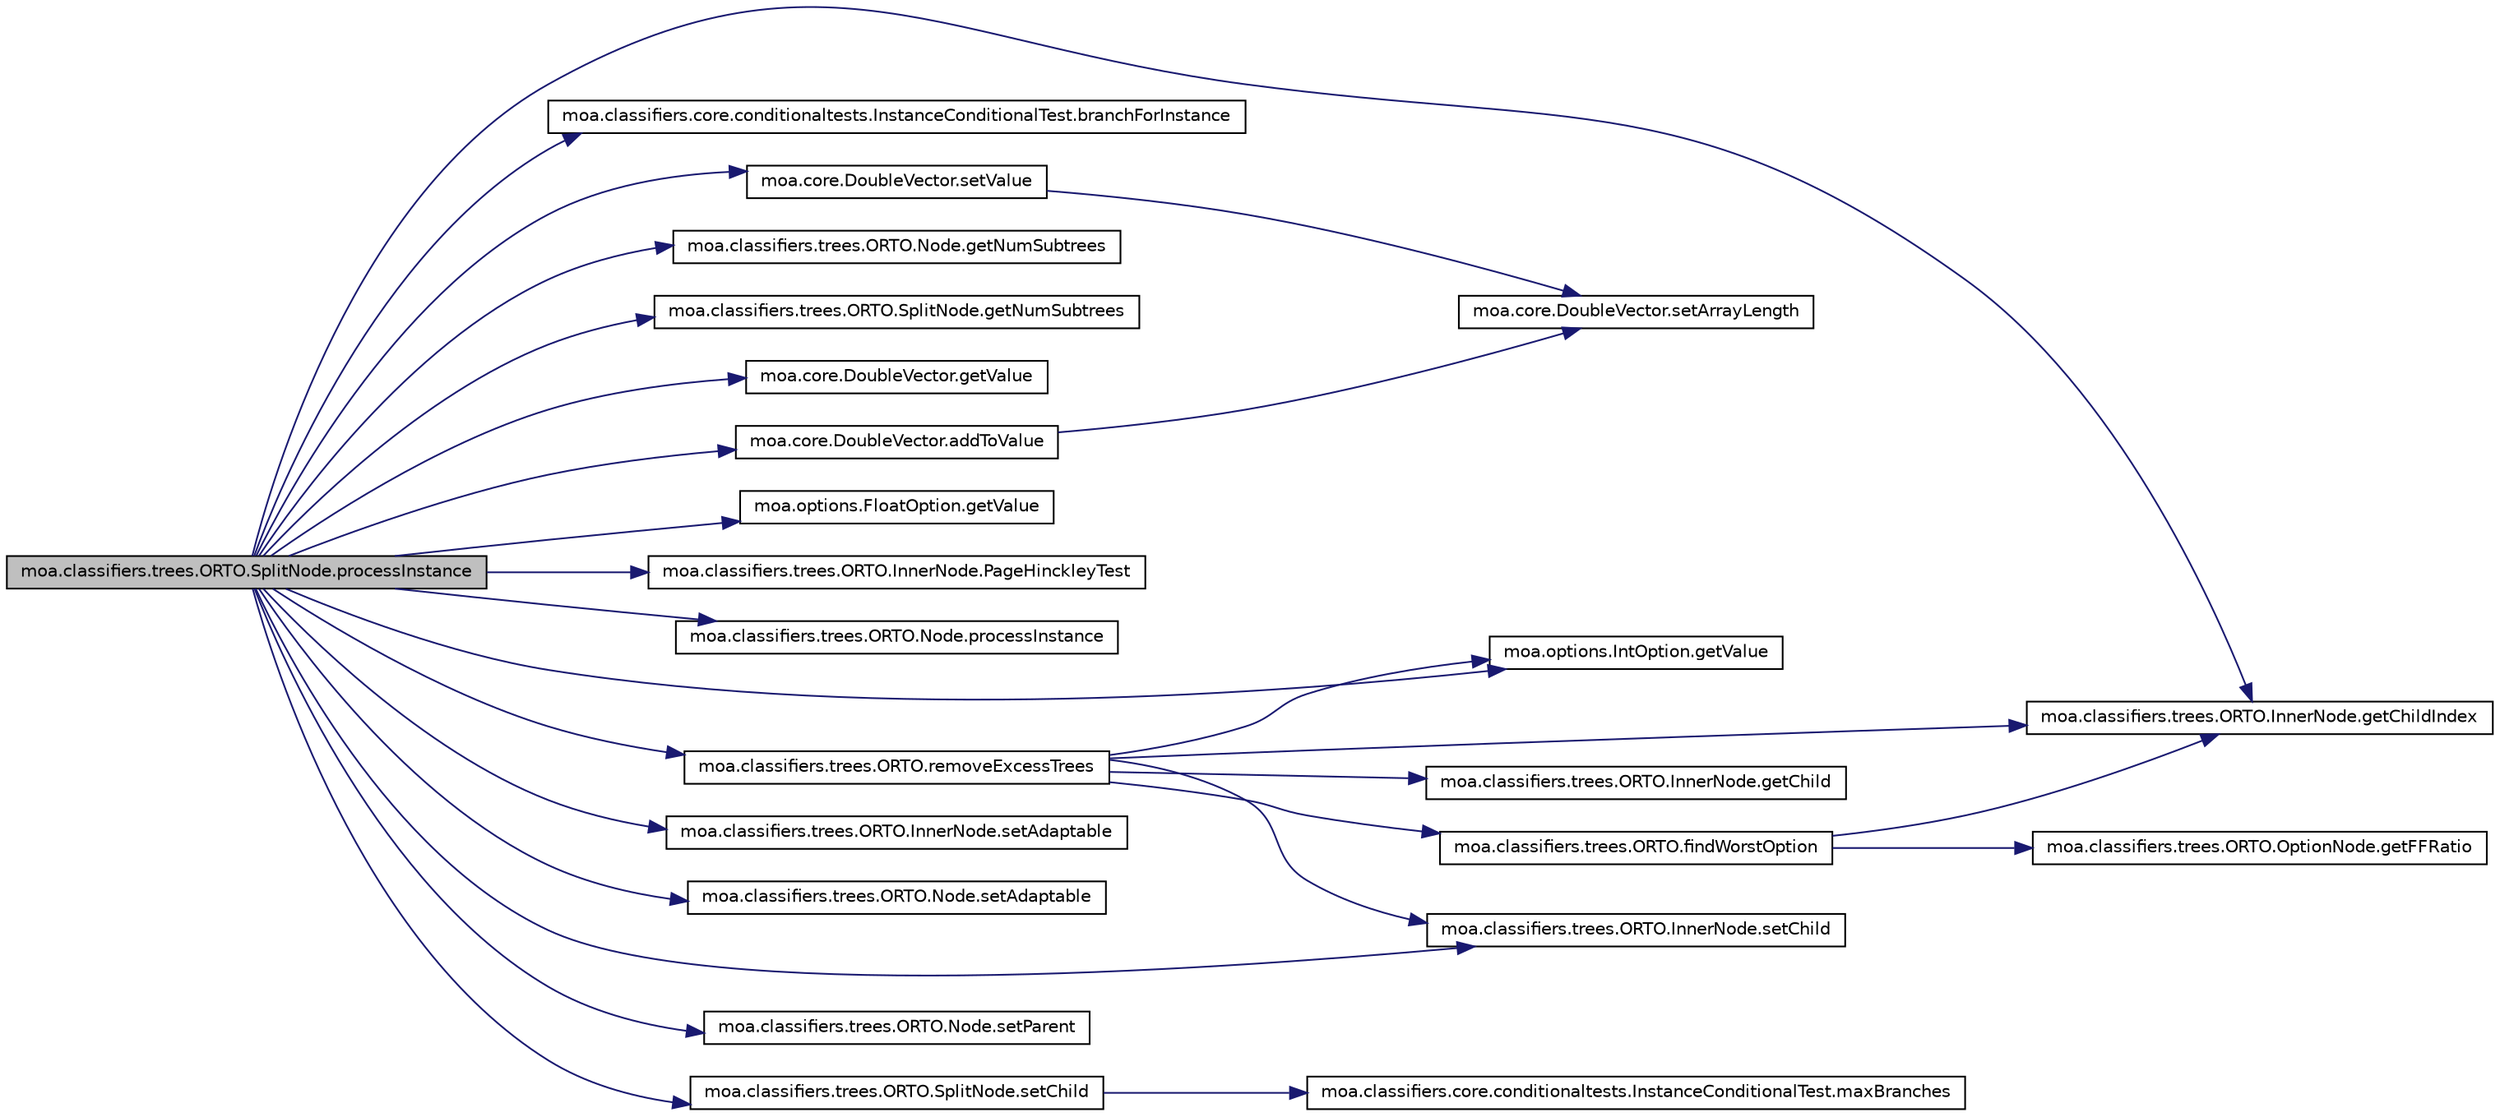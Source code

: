 digraph G
{
  edge [fontname="Helvetica",fontsize="10",labelfontname="Helvetica",labelfontsize="10"];
  node [fontname="Helvetica",fontsize="10",shape=record];
  rankdir=LR;
  Node1 [label="moa.classifiers.trees.ORTO.SplitNode.processInstance",height=0.2,width=0.4,color="black", fillcolor="grey75", style="filled" fontcolor="black"];
  Node1 -> Node2 [color="midnightblue",fontsize="10",style="solid",fontname="Helvetica"];
  Node2 [label="moa.core.DoubleVector.addToValue",height=0.2,width=0.4,color="black", fillcolor="white", style="filled",URL="$classmoa_1_1core_1_1DoubleVector.html#a4050209166f4be04dd9f6dac3535d60e"];
  Node2 -> Node3 [color="midnightblue",fontsize="10",style="solid",fontname="Helvetica"];
  Node3 [label="moa.core.DoubleVector.setArrayLength",height=0.2,width=0.4,color="black", fillcolor="white", style="filled",URL="$classmoa_1_1core_1_1DoubleVector.html#a9cfebf9a8c5e93615037459ed6bd63a7"];
  Node1 -> Node4 [color="midnightblue",fontsize="10",style="solid",fontname="Helvetica"];
  Node4 [label="moa.classifiers.core.conditionaltests.InstanceConditionalTest.branchForInstance",height=0.2,width=0.4,color="black", fillcolor="white", style="filled",URL="$classmoa_1_1classifiers_1_1core_1_1conditionaltests_1_1InstanceConditionalTest.html#a76dc81c568124d9dc97b08e51506bfe5",tooltip="Returns the number of the branch for an instance, -1 if unknown."];
  Node1 -> Node5 [color="midnightblue",fontsize="10",style="solid",fontname="Helvetica"];
  Node5 [label="moa.classifiers.trees.ORTO.InnerNode.getChildIndex",height=0.2,width=0.4,color="black", fillcolor="white", style="filled",URL="$classmoa_1_1classifiers_1_1trees_1_1ORTO_1_1InnerNode.html#abbd8662cb2ea13fc405e896e83f153f7"];
  Node1 -> Node6 [color="midnightblue",fontsize="10",style="solid",fontname="Helvetica"];
  Node6 [label="moa.classifiers.trees.ORTO.Node.getNumSubtrees",height=0.2,width=0.4,color="black", fillcolor="white", style="filled",URL="$classmoa_1_1classifiers_1_1trees_1_1ORTO_1_1Node.html#a57b2c5ed0f2a18b13818f6adf46be246"];
  Node1 -> Node7 [color="midnightblue",fontsize="10",style="solid",fontname="Helvetica"];
  Node7 [label="moa.classifiers.trees.ORTO.SplitNode.getNumSubtrees",height=0.2,width=0.4,color="black", fillcolor="white", style="filled",URL="$classmoa_1_1classifiers_1_1trees_1_1ORTO_1_1SplitNode.html#afb39ec172b38797a057499d3175eebe3"];
  Node1 -> Node8 [color="midnightblue",fontsize="10",style="solid",fontname="Helvetica"];
  Node8 [label="moa.core.DoubleVector.getValue",height=0.2,width=0.4,color="black", fillcolor="white", style="filled",URL="$classmoa_1_1core_1_1DoubleVector.html#a0a22580b229225823e9b11ed9d35104a"];
  Node1 -> Node9 [color="midnightblue",fontsize="10",style="solid",fontname="Helvetica"];
  Node9 [label="moa.options.IntOption.getValue",height=0.2,width=0.4,color="black", fillcolor="white", style="filled",URL="$classmoa_1_1options_1_1IntOption.html#affae8787274b44ab7616d46b8d6c831a"];
  Node1 -> Node10 [color="midnightblue",fontsize="10",style="solid",fontname="Helvetica"];
  Node10 [label="moa.options.FloatOption.getValue",height=0.2,width=0.4,color="black", fillcolor="white", style="filled",URL="$classmoa_1_1options_1_1FloatOption.html#a0e606a62f4ece232aa8f8cb04bb7f1cf"];
  Node1 -> Node11 [color="midnightblue",fontsize="10",style="solid",fontname="Helvetica"];
  Node11 [label="moa.classifiers.trees.ORTO.InnerNode.PageHinckleyTest",height=0.2,width=0.4,color="black", fillcolor="white", style="filled",URL="$classmoa_1_1classifiers_1_1trees_1_1ORTO_1_1InnerNode.html#a121fa4b986d91d88669a87b436f388ab",tooltip="Check to see if the tree needs updating."];
  Node1 -> Node12 [color="midnightblue",fontsize="10",style="solid",fontname="Helvetica"];
  Node12 [label="moa.classifiers.trees.ORTO.Node.processInstance",height=0.2,width=0.4,color="black", fillcolor="white", style="filled",URL="$classmoa_1_1classifiers_1_1trees_1_1ORTO_1_1Node.html#ab8ec1953f6621d5f59f7e37bb1c43e71"];
  Node1 -> Node13 [color="midnightblue",fontsize="10",style="solid",fontname="Helvetica"];
  Node13 [label="moa.classifiers.trees.ORTO.removeExcessTrees",height=0.2,width=0.4,color="black", fillcolor="white", style="filled",URL="$classmoa_1_1classifiers_1_1trees_1_1ORTO.html#a7506ae1182bd74162036c2007cf2c5ca"];
  Node13 -> Node14 [color="midnightblue",fontsize="10",style="solid",fontname="Helvetica"];
  Node14 [label="moa.classifiers.trees.ORTO.findWorstOption",height=0.2,width=0.4,color="black", fillcolor="white", style="filled",URL="$classmoa_1_1classifiers_1_1trees_1_1ORTO.html#af9948c11298edfaa749ba0b2dd9ae947"];
  Node14 -> Node5 [color="midnightblue",fontsize="10",style="solid",fontname="Helvetica"];
  Node14 -> Node15 [color="midnightblue",fontsize="10",style="solid",fontname="Helvetica"];
  Node15 [label="moa.classifiers.trees.ORTO.OptionNode.getFFRatio",height=0.2,width=0.4,color="black", fillcolor="white", style="filled",URL="$classmoa_1_1classifiers_1_1trees_1_1ORTO_1_1OptionNode.html#a4656286624b184eea54d9e2ea74b43d1"];
  Node13 -> Node16 [color="midnightblue",fontsize="10",style="solid",fontname="Helvetica"];
  Node16 [label="moa.classifiers.trees.ORTO.InnerNode.getChild",height=0.2,width=0.4,color="black", fillcolor="white", style="filled",URL="$classmoa_1_1classifiers_1_1trees_1_1ORTO_1_1InnerNode.html#ada4abe88de469980f10b89c3c952ba16"];
  Node13 -> Node5 [color="midnightblue",fontsize="10",style="solid",fontname="Helvetica"];
  Node13 -> Node9 [color="midnightblue",fontsize="10",style="solid",fontname="Helvetica"];
  Node13 -> Node17 [color="midnightblue",fontsize="10",style="solid",fontname="Helvetica"];
  Node17 [label="moa.classifiers.trees.ORTO.InnerNode.setChild",height=0.2,width=0.4,color="black", fillcolor="white", style="filled",URL="$classmoa_1_1classifiers_1_1trees_1_1ORTO_1_1InnerNode.html#aef021ec1fc501c30571a6a7dca76fd27"];
  Node1 -> Node18 [color="midnightblue",fontsize="10",style="solid",fontname="Helvetica"];
  Node18 [label="moa.classifiers.trees.ORTO.InnerNode.setAdaptable",height=0.2,width=0.4,color="black", fillcolor="white", style="filled",URL="$classmoa_1_1classifiers_1_1trees_1_1ORTO_1_1InnerNode.html#a4c9f1ffc181f5dc65c5fb74d0866fb00"];
  Node1 -> Node19 [color="midnightblue",fontsize="10",style="solid",fontname="Helvetica"];
  Node19 [label="moa.classifiers.trees.ORTO.Node.setAdaptable",height=0.2,width=0.4,color="black", fillcolor="white", style="filled",URL="$classmoa_1_1classifiers_1_1trees_1_1ORTO_1_1Node.html#a39071467a8b53cf21d103decf7102e3b"];
  Node1 -> Node17 [color="midnightblue",fontsize="10",style="solid",fontname="Helvetica"];
  Node1 -> Node20 [color="midnightblue",fontsize="10",style="solid",fontname="Helvetica"];
  Node20 [label="moa.classifiers.trees.ORTO.SplitNode.setChild",height=0.2,width=0.4,color="black", fillcolor="white", style="filled",URL="$classmoa_1_1classifiers_1_1trees_1_1ORTO_1_1SplitNode.html#a60159b2ab48fca79a605369c3c254fa7"];
  Node20 -> Node21 [color="midnightblue",fontsize="10",style="solid",fontname="Helvetica"];
  Node21 [label="moa.classifiers.core.conditionaltests.InstanceConditionalTest.maxBranches",height=0.2,width=0.4,color="black", fillcolor="white", style="filled",URL="$classmoa_1_1classifiers_1_1core_1_1conditionaltests_1_1InstanceConditionalTest.html#adda57438d3e9a6990d6ccb80fe78d6b6",tooltip="Gets the number of maximum branches, -1 if unknown."];
  Node1 -> Node22 [color="midnightblue",fontsize="10",style="solid",fontname="Helvetica"];
  Node22 [label="moa.classifiers.trees.ORTO.Node.setParent",height=0.2,width=0.4,color="black", fillcolor="white", style="filled",URL="$classmoa_1_1classifiers_1_1trees_1_1ORTO_1_1Node.html#ac5075cd001d5ddc1f51c413c3ba420f0",tooltip="Set the parent node."];
  Node1 -> Node23 [color="midnightblue",fontsize="10",style="solid",fontname="Helvetica"];
  Node23 [label="moa.core.DoubleVector.setValue",height=0.2,width=0.4,color="black", fillcolor="white", style="filled",URL="$classmoa_1_1core_1_1DoubleVector.html#afdb9ecc487070e6f0943e889a46334b8"];
  Node23 -> Node3 [color="midnightblue",fontsize="10",style="solid",fontname="Helvetica"];
}
